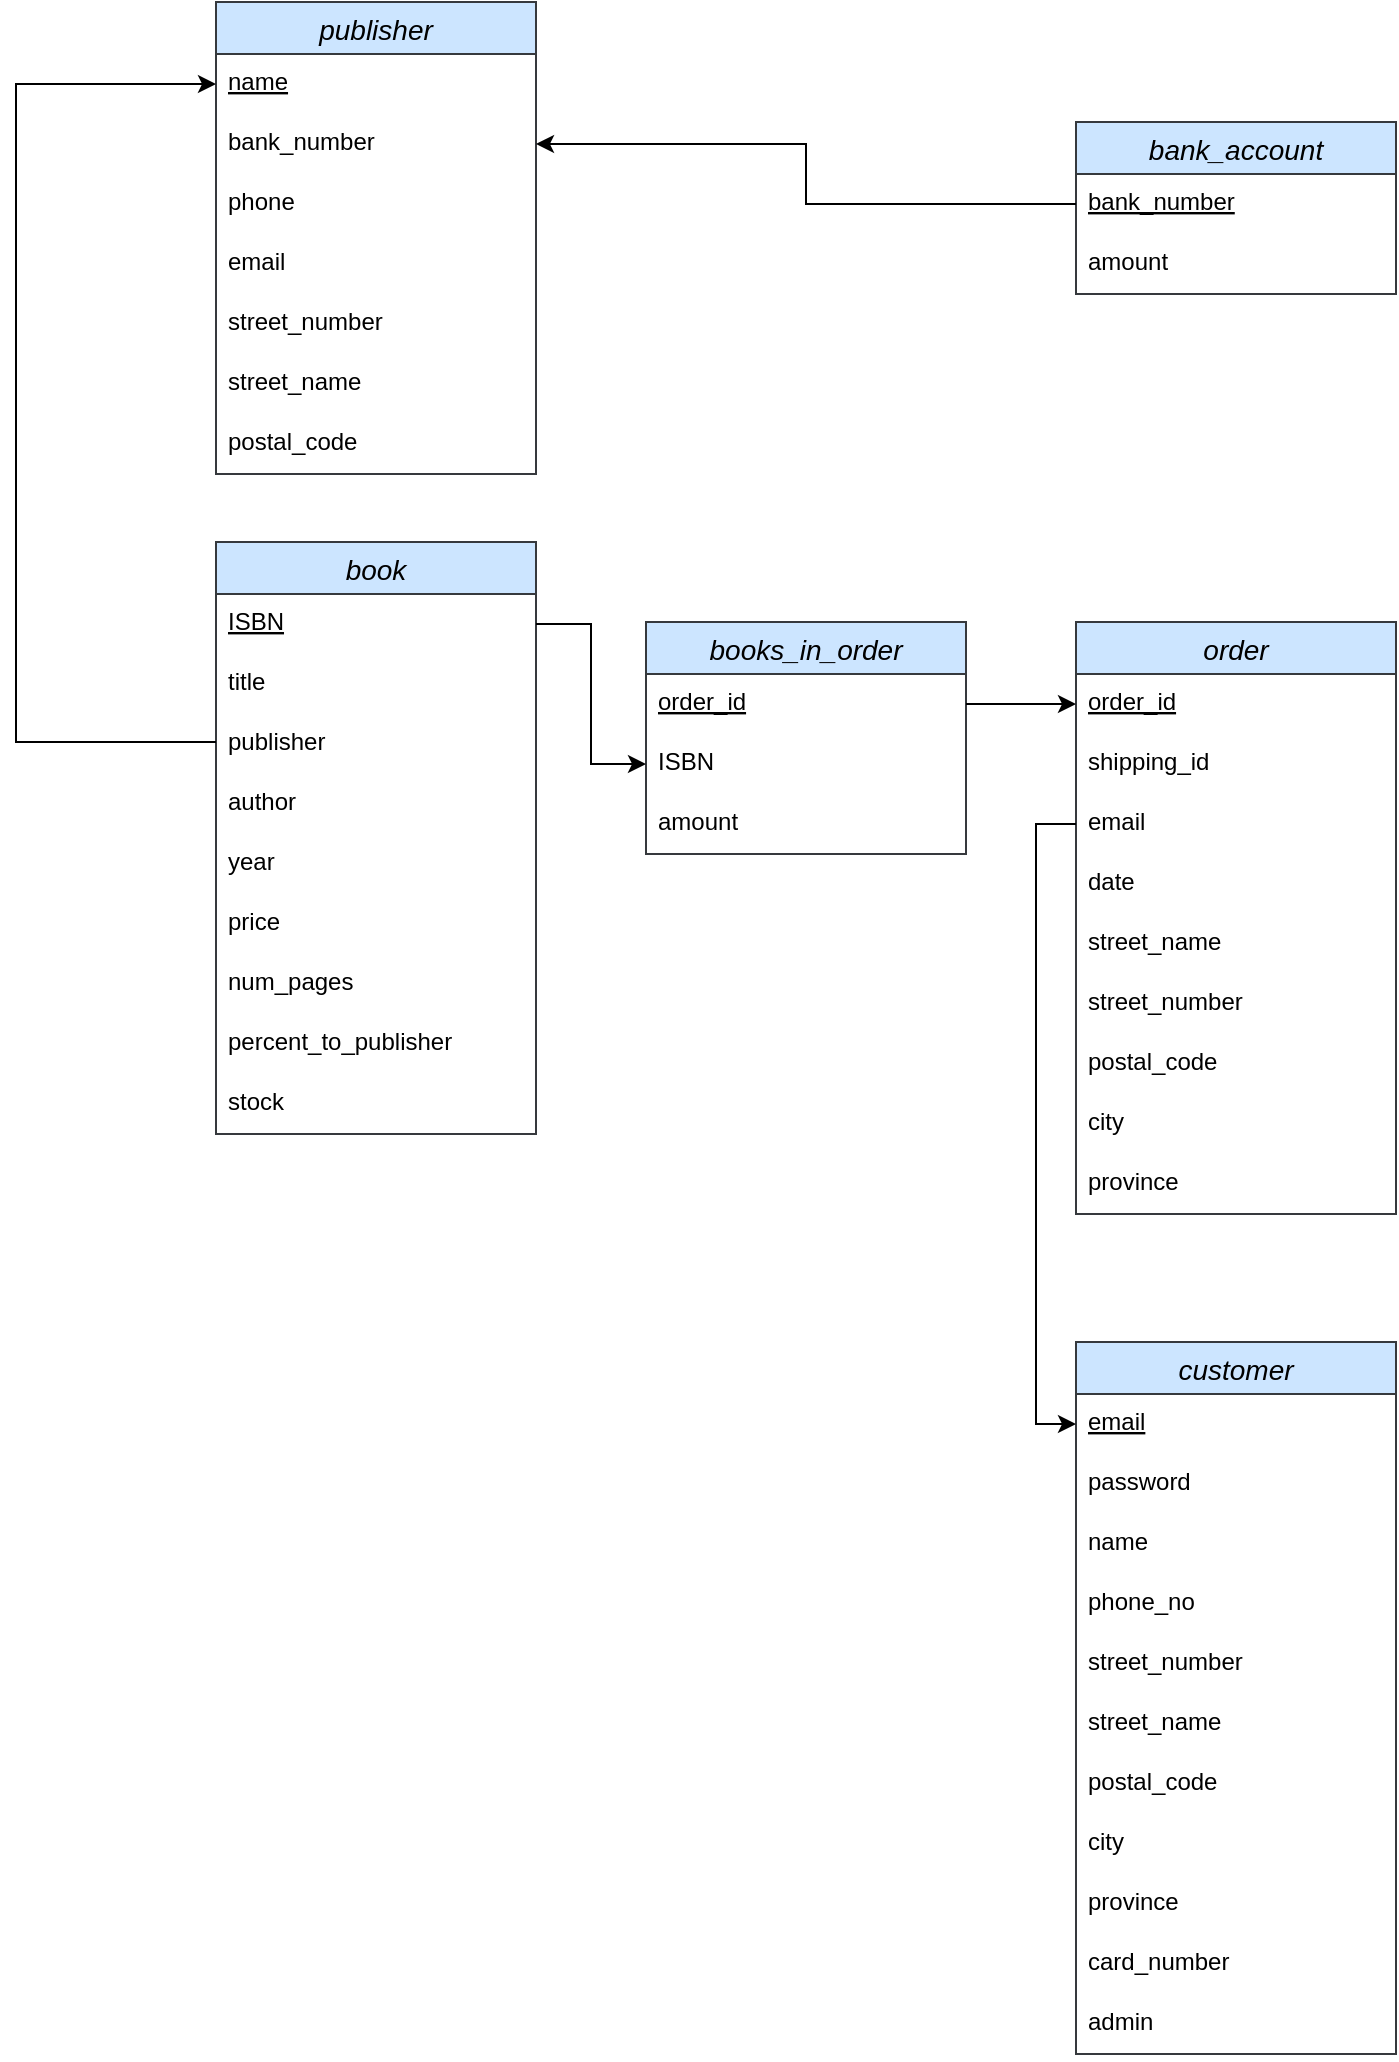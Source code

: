 <mxfile version="15.7.3" type="device"><diagram id="RqK3ymBj19yfAoY9_Qag" name="Page-1"><mxGraphModel dx="2062" dy="1225" grid="1" gridSize="10" guides="1" tooltips="1" connect="1" arrows="1" fold="1" page="1" pageScale="1" pageWidth="850" pageHeight="1100" math="0" shadow="0"><root><mxCell id="0"/><mxCell id="1" parent="0"/><mxCell id="av9gL7qF32MVOeswNTwn-1" value="order" style="swimlane;fontStyle=2;childLayout=stackLayout;horizontal=1;startSize=26;horizontalStack=0;resizeParent=1;resizeParentMax=0;resizeLast=0;collapsible=1;marginBottom=0;align=center;fontSize=14;fillColor=#cce5ff;strokeColor=#36393d;" parent="1" vertex="1"><mxGeometry x="560" y="310" width="160" height="296" as="geometry"/></mxCell><mxCell id="av9gL7qF32MVOeswNTwn-2" value="order_id" style="text;strokeColor=none;fillColor=none;spacingLeft=4;spacingRight=4;overflow=hidden;rotatable=0;points=[[0,0.5],[1,0.5]];portConstraint=eastwest;fontSize=12;fontStyle=4" parent="av9gL7qF32MVOeswNTwn-1" vertex="1"><mxGeometry y="26" width="160" height="30" as="geometry"/></mxCell><mxCell id="av9gL7qF32MVOeswNTwn-3" value="shipping_id" style="text;strokeColor=none;fillColor=none;spacingLeft=4;spacingRight=4;overflow=hidden;rotatable=0;points=[[0,0.5],[1,0.5]];portConstraint=eastwest;fontSize=12;" parent="av9gL7qF32MVOeswNTwn-1" vertex="1"><mxGeometry y="56" width="160" height="30" as="geometry"/></mxCell><mxCell id="av9gL7qF32MVOeswNTwn-38" value="email" style="text;strokeColor=none;fillColor=none;spacingLeft=4;spacingRight=4;overflow=hidden;rotatable=0;points=[[0,0.5],[1,0.5]];portConstraint=eastwest;fontSize=12;fontColor=#000000;" parent="av9gL7qF32MVOeswNTwn-1" vertex="1"><mxGeometry y="86" width="160" height="30" as="geometry"/></mxCell><mxCell id="SebVFG_FTjfVS3QZhbrN-1" value="date" style="text;strokeColor=none;fillColor=none;spacingLeft=4;spacingRight=4;overflow=hidden;rotatable=0;points=[[0,0.5],[1,0.5]];portConstraint=eastwest;fontSize=12;fontColor=#000000;" parent="av9gL7qF32MVOeswNTwn-1" vertex="1"><mxGeometry y="116" width="160" height="30" as="geometry"/></mxCell><mxCell id="DzYC63JbXZhnh63wIhC3-1" value="street_name" style="text;strokeColor=none;fillColor=none;spacingLeft=4;spacingRight=4;overflow=hidden;rotatable=0;points=[[0,0.5],[1,0.5]];portConstraint=eastwest;fontSize=12;" vertex="1" parent="av9gL7qF32MVOeswNTwn-1"><mxGeometry y="146" width="160" height="30" as="geometry"/></mxCell><mxCell id="DzYC63JbXZhnh63wIhC3-2" value="street_number " style="text;strokeColor=none;fillColor=none;spacingLeft=4;spacingRight=4;overflow=hidden;rotatable=0;points=[[0,0.5],[1,0.5]];portConstraint=eastwest;fontSize=12;" vertex="1" parent="av9gL7qF32MVOeswNTwn-1"><mxGeometry y="176" width="160" height="30" as="geometry"/></mxCell><mxCell id="DzYC63JbXZhnh63wIhC3-3" value="postal_code" style="text;strokeColor=none;fillColor=none;spacingLeft=4;spacingRight=4;overflow=hidden;rotatable=0;points=[[0,0.5],[1,0.5]];portConstraint=eastwest;fontSize=12;" vertex="1" parent="av9gL7qF32MVOeswNTwn-1"><mxGeometry y="206" width="160" height="30" as="geometry"/></mxCell><mxCell id="DzYC63JbXZhnh63wIhC3-4" value="city" style="text;strokeColor=none;fillColor=none;spacingLeft=4;spacingRight=4;overflow=hidden;rotatable=0;points=[[0,0.5],[1,0.5]];portConstraint=eastwest;fontSize=12;fontColor=#000000;" vertex="1" parent="av9gL7qF32MVOeswNTwn-1"><mxGeometry y="236" width="160" height="30" as="geometry"/></mxCell><mxCell id="DzYC63JbXZhnh63wIhC3-5" value="province" style="text;strokeColor=none;fillColor=none;spacingLeft=4;spacingRight=4;overflow=hidden;rotatable=0;points=[[0,0.5],[1,0.5]];portConstraint=eastwest;fontSize=12;fontColor=#000000;" vertex="1" parent="av9gL7qF32MVOeswNTwn-1"><mxGeometry y="266" width="160" height="30" as="geometry"/></mxCell><mxCell id="av9gL7qF32MVOeswNTwn-5" value="book" style="swimlane;fontStyle=2;childLayout=stackLayout;horizontal=1;startSize=26;horizontalStack=0;resizeParent=1;resizeParentMax=0;resizeLast=0;collapsible=1;marginBottom=0;align=center;fontSize=14;fillColor=#cce5ff;strokeColor=#36393d;" parent="1" vertex="1"><mxGeometry x="130" y="270" width="160" height="296" as="geometry"/></mxCell><mxCell id="av9gL7qF32MVOeswNTwn-6" value="ISBN" style="text;strokeColor=none;fillColor=none;spacingLeft=4;spacingRight=4;overflow=hidden;rotatable=0;points=[[0,0.5],[1,0.5]];portConstraint=eastwest;fontSize=12;fontStyle=4" parent="av9gL7qF32MVOeswNTwn-5" vertex="1"><mxGeometry y="26" width="160" height="30" as="geometry"/></mxCell><mxCell id="av9gL7qF32MVOeswNTwn-7" value="title" style="text;strokeColor=none;fillColor=none;spacingLeft=4;spacingRight=4;overflow=hidden;rotatable=0;points=[[0,0.5],[1,0.5]];portConstraint=eastwest;fontSize=12;" parent="av9gL7qF32MVOeswNTwn-5" vertex="1"><mxGeometry y="56" width="160" height="30" as="geometry"/></mxCell><mxCell id="av9gL7qF32MVOeswNTwn-36" value="publisher " style="text;strokeColor=none;fillColor=none;spacingLeft=4;spacingRight=4;overflow=hidden;rotatable=0;points=[[0,0.5],[1,0.5]];portConstraint=eastwest;fontSize=12;fontColor=#000000;" parent="av9gL7qF32MVOeswNTwn-5" vertex="1"><mxGeometry y="86" width="160" height="30" as="geometry"/></mxCell><mxCell id="av9gL7qF32MVOeswNTwn-8" value="author" style="text;strokeColor=none;fillColor=none;spacingLeft=4;spacingRight=4;overflow=hidden;rotatable=0;points=[[0,0.5],[1,0.5]];portConstraint=eastwest;fontSize=12;" parent="av9gL7qF32MVOeswNTwn-5" vertex="1"><mxGeometry y="116" width="160" height="30" as="geometry"/></mxCell><mxCell id="av9gL7qF32MVOeswNTwn-9" value="year" style="text;strokeColor=none;fillColor=none;spacingLeft=4;spacingRight=4;overflow=hidden;rotatable=0;points=[[0,0.5],[1,0.5]];portConstraint=eastwest;fontSize=12;" parent="av9gL7qF32MVOeswNTwn-5" vertex="1"><mxGeometry y="146" width="160" height="30" as="geometry"/></mxCell><mxCell id="av9gL7qF32MVOeswNTwn-10" value="price" style="text;strokeColor=none;fillColor=none;spacingLeft=4;spacingRight=4;overflow=hidden;rotatable=0;points=[[0,0.5],[1,0.5]];portConstraint=eastwest;fontSize=12;" parent="av9gL7qF32MVOeswNTwn-5" vertex="1"><mxGeometry y="176" width="160" height="30" as="geometry"/></mxCell><mxCell id="av9gL7qF32MVOeswNTwn-11" value="num_pages" style="text;strokeColor=none;fillColor=none;spacingLeft=4;spacingRight=4;overflow=hidden;rotatable=0;points=[[0,0.5],[1,0.5]];portConstraint=eastwest;fontSize=12;" parent="av9gL7qF32MVOeswNTwn-5" vertex="1"><mxGeometry y="206" width="160" height="30" as="geometry"/></mxCell><mxCell id="av9gL7qF32MVOeswNTwn-12" value="percent_to_publisher" style="text;strokeColor=none;fillColor=none;spacingLeft=4;spacingRight=4;overflow=hidden;rotatable=0;points=[[0,0.5],[1,0.5]];portConstraint=eastwest;fontSize=12;" parent="av9gL7qF32MVOeswNTwn-5" vertex="1"><mxGeometry y="236" width="160" height="30" as="geometry"/></mxCell><mxCell id="av9gL7qF32MVOeswNTwn-13" value="stock" style="text;strokeColor=none;fillColor=none;spacingLeft=4;spacingRight=4;overflow=hidden;rotatable=0;points=[[0,0.5],[1,0.5]];portConstraint=eastwest;fontSize=12;" parent="av9gL7qF32MVOeswNTwn-5" vertex="1"><mxGeometry y="266" width="160" height="30" as="geometry"/></mxCell><mxCell id="av9gL7qF32MVOeswNTwn-14" value="publisher" style="swimlane;fontStyle=2;childLayout=stackLayout;horizontal=1;startSize=26;horizontalStack=0;resizeParent=1;resizeParentMax=0;resizeLast=0;collapsible=1;marginBottom=0;align=center;fontSize=14;fillColor=#cce5ff;strokeColor=#36393d;" parent="1" vertex="1"><mxGeometry x="130" width="160" height="236" as="geometry"/></mxCell><mxCell id="av9gL7qF32MVOeswNTwn-15" value="name" style="text;strokeColor=none;fillColor=none;spacingLeft=4;spacingRight=4;overflow=hidden;rotatable=0;points=[[0,0.5],[1,0.5]];portConstraint=eastwest;fontSize=12;fontStyle=4" parent="av9gL7qF32MVOeswNTwn-14" vertex="1"><mxGeometry y="26" width="160" height="30" as="geometry"/></mxCell><mxCell id="av9gL7qF32MVOeswNTwn-42" value="bank_number" style="text;strokeColor=none;fillColor=none;spacingLeft=4;spacingRight=4;overflow=hidden;rotatable=0;points=[[0,0.5],[1,0.5]];portConstraint=eastwest;fontSize=12;fontColor=#000000;" parent="av9gL7qF32MVOeswNTwn-14" vertex="1"><mxGeometry y="56" width="160" height="30" as="geometry"/></mxCell><mxCell id="av9gL7qF32MVOeswNTwn-16" value="phone" style="text;strokeColor=none;fillColor=none;spacingLeft=4;spacingRight=4;overflow=hidden;rotatable=0;points=[[0,0.5],[1,0.5]];portConstraint=eastwest;fontSize=12;" parent="av9gL7qF32MVOeswNTwn-14" vertex="1"><mxGeometry y="86" width="160" height="30" as="geometry"/></mxCell><mxCell id="av9gL7qF32MVOeswNTwn-17" value="email" style="text;strokeColor=none;fillColor=none;spacingLeft=4;spacingRight=4;overflow=hidden;rotatable=0;points=[[0,0.5],[1,0.5]];portConstraint=eastwest;fontSize=12;" parent="av9gL7qF32MVOeswNTwn-14" vertex="1"><mxGeometry y="116" width="160" height="30" as="geometry"/></mxCell><mxCell id="av9gL7qF32MVOeswNTwn-18" value="street_number" style="text;strokeColor=none;fillColor=none;spacingLeft=4;spacingRight=4;overflow=hidden;rotatable=0;points=[[0,0.5],[1,0.5]];portConstraint=eastwest;fontSize=12;" parent="av9gL7qF32MVOeswNTwn-14" vertex="1"><mxGeometry y="146" width="160" height="30" as="geometry"/></mxCell><mxCell id="av9gL7qF32MVOeswNTwn-19" value="street_name" style="text;strokeColor=none;fillColor=none;spacingLeft=4;spacingRight=4;overflow=hidden;rotatable=0;points=[[0,0.5],[1,0.5]];portConstraint=eastwest;fontSize=12;" parent="av9gL7qF32MVOeswNTwn-14" vertex="1"><mxGeometry y="176" width="160" height="30" as="geometry"/></mxCell><mxCell id="av9gL7qF32MVOeswNTwn-20" value="postal_code" style="text;strokeColor=none;fillColor=none;spacingLeft=4;spacingRight=4;overflow=hidden;rotatable=0;points=[[0,0.5],[1,0.5]];portConstraint=eastwest;fontSize=12;" parent="av9gL7qF32MVOeswNTwn-14" vertex="1"><mxGeometry y="206" width="160" height="30" as="geometry"/></mxCell><mxCell id="av9gL7qF32MVOeswNTwn-21" value="bank_account" style="swimlane;fontStyle=2;childLayout=stackLayout;horizontal=1;startSize=26;horizontalStack=0;resizeParent=1;resizeParentMax=0;resizeLast=0;collapsible=1;marginBottom=0;align=center;fontSize=14;fillColor=#cce5ff;strokeColor=#36393d;" parent="1" vertex="1"><mxGeometry x="560" y="60" width="160" height="86" as="geometry"/></mxCell><mxCell id="av9gL7qF32MVOeswNTwn-22" value="bank_number" style="text;spacingLeft=4;spacingRight=4;overflow=hidden;rotatable=0;points=[[0,0.5],[1,0.5]];portConstraint=eastwest;fontSize=12;fontStyle=4" parent="av9gL7qF32MVOeswNTwn-21" vertex="1"><mxGeometry y="26" width="160" height="30" as="geometry"/></mxCell><mxCell id="av9gL7qF32MVOeswNTwn-23" value="amount" style="text;strokeColor=none;fillColor=none;spacingLeft=4;spacingRight=4;overflow=hidden;rotatable=0;points=[[0,0.5],[1,0.5]];portConstraint=eastwest;fontSize=12;" parent="av9gL7qF32MVOeswNTwn-21" vertex="1"><mxGeometry y="56" width="160" height="30" as="geometry"/></mxCell><mxCell id="av9gL7qF32MVOeswNTwn-24" value="customer" style="swimlane;fontStyle=2;childLayout=stackLayout;horizontal=1;startSize=26;horizontalStack=0;resizeParent=1;resizeParentMax=0;resizeLast=0;collapsible=1;marginBottom=0;align=center;fontSize=14;fillColor=#cce5ff;strokeColor=#36393d;" parent="1" vertex="1"><mxGeometry x="560" y="670" width="160" height="356" as="geometry"/></mxCell><mxCell id="av9gL7qF32MVOeswNTwn-25" value="email" style="text;strokeColor=none;fillColor=none;spacingLeft=4;spacingRight=4;overflow=hidden;rotatable=0;points=[[0,0.5],[1,0.5]];portConstraint=eastwest;fontSize=12;fontStyle=4" parent="av9gL7qF32MVOeswNTwn-24" vertex="1"><mxGeometry y="26" width="160" height="30" as="geometry"/></mxCell><mxCell id="av9gL7qF32MVOeswNTwn-26" value="password" style="text;strokeColor=none;fillColor=none;spacingLeft=4;spacingRight=4;overflow=hidden;rotatable=0;points=[[0,0.5],[1,0.5]];portConstraint=eastwest;fontSize=12;" parent="av9gL7qF32MVOeswNTwn-24" vertex="1"><mxGeometry y="56" width="160" height="30" as="geometry"/></mxCell><mxCell id="av9gL7qF32MVOeswNTwn-27" value="name" style="text;strokeColor=none;fillColor=none;spacingLeft=4;spacingRight=4;overflow=hidden;rotatable=0;points=[[0,0.5],[1,0.5]];portConstraint=eastwest;fontSize=12;" parent="av9gL7qF32MVOeswNTwn-24" vertex="1"><mxGeometry y="86" width="160" height="30" as="geometry"/></mxCell><mxCell id="av9gL7qF32MVOeswNTwn-28" value="phone_no" style="text;strokeColor=none;fillColor=none;spacingLeft=4;spacingRight=4;overflow=hidden;rotatable=0;points=[[0,0.5],[1,0.5]];portConstraint=eastwest;fontSize=12;" parent="av9gL7qF32MVOeswNTwn-24" vertex="1"><mxGeometry y="116" width="160" height="30" as="geometry"/></mxCell><mxCell id="av9gL7qF32MVOeswNTwn-29" value="street_number " style="text;strokeColor=none;fillColor=none;spacingLeft=4;spacingRight=4;overflow=hidden;rotatable=0;points=[[0,0.5],[1,0.5]];portConstraint=eastwest;fontSize=12;" parent="av9gL7qF32MVOeswNTwn-24" vertex="1"><mxGeometry y="146" width="160" height="30" as="geometry"/></mxCell><mxCell id="av9gL7qF32MVOeswNTwn-30" value="street_name" style="text;strokeColor=none;fillColor=none;spacingLeft=4;spacingRight=4;overflow=hidden;rotatable=0;points=[[0,0.5],[1,0.5]];portConstraint=eastwest;fontSize=12;" parent="av9gL7qF32MVOeswNTwn-24" vertex="1"><mxGeometry y="176" width="160" height="30" as="geometry"/></mxCell><mxCell id="av9gL7qF32MVOeswNTwn-31" value="postal_code" style="text;strokeColor=none;fillColor=none;spacingLeft=4;spacingRight=4;overflow=hidden;rotatable=0;points=[[0,0.5],[1,0.5]];portConstraint=eastwest;fontSize=12;" parent="av9gL7qF32MVOeswNTwn-24" vertex="1"><mxGeometry y="206" width="160" height="30" as="geometry"/></mxCell><mxCell id="DzYC63JbXZhnh63wIhC3-8" value="city" style="text;strokeColor=none;fillColor=none;spacingLeft=4;spacingRight=4;overflow=hidden;rotatable=0;points=[[0,0.5],[1,0.5]];portConstraint=eastwest;fontSize=12;fontColor=#000000;" vertex="1" parent="av9gL7qF32MVOeswNTwn-24"><mxGeometry y="236" width="160" height="30" as="geometry"/></mxCell><mxCell id="DzYC63JbXZhnh63wIhC3-9" value="province" style="text;strokeColor=none;fillColor=none;spacingLeft=4;spacingRight=4;overflow=hidden;rotatable=0;points=[[0,0.5],[1,0.5]];portConstraint=eastwest;fontSize=12;fontColor=#000000;" vertex="1" parent="av9gL7qF32MVOeswNTwn-24"><mxGeometry y="266" width="160" height="30" as="geometry"/></mxCell><mxCell id="DzYC63JbXZhnh63wIhC3-6" value="card_number" style="text;strokeColor=none;fillColor=none;spacingLeft=4;spacingRight=4;overflow=hidden;rotatable=0;points=[[0,0.5],[1,0.5]];portConstraint=eastwest;fontSize=12;fontColor=#000000;" vertex="1" parent="av9gL7qF32MVOeswNTwn-24"><mxGeometry y="296" width="160" height="30" as="geometry"/></mxCell><mxCell id="DzYC63JbXZhnh63wIhC3-7" value="admin" style="text;strokeColor=none;fillColor=none;spacingLeft=4;spacingRight=4;overflow=hidden;rotatable=0;points=[[0,0.5],[1,0.5]];portConstraint=eastwest;fontSize=12;fontColor=#000000;" vertex="1" parent="av9gL7qF32MVOeswNTwn-24"><mxGeometry y="326" width="160" height="30" as="geometry"/></mxCell><mxCell id="av9gL7qF32MVOeswNTwn-32" value="books_in_order" style="swimlane;fontStyle=2;childLayout=stackLayout;horizontal=1;startSize=26;horizontalStack=0;resizeParent=1;resizeParentMax=0;resizeLast=0;collapsible=1;marginBottom=0;align=center;fontSize=14;fillColor=#cce5ff;strokeColor=#36393d;" parent="1" vertex="1"><mxGeometry x="345" y="310" width="160" height="116" as="geometry"/></mxCell><mxCell id="av9gL7qF32MVOeswNTwn-33" value="order_id" style="text;strokeColor=none;fillColor=none;spacingLeft=4;spacingRight=4;overflow=hidden;rotatable=0;points=[[0,0.5],[1,0.5]];portConstraint=eastwest;fontSize=12;fontStyle=4" parent="av9gL7qF32MVOeswNTwn-32" vertex="1"><mxGeometry y="26" width="160" height="30" as="geometry"/></mxCell><mxCell id="av9gL7qF32MVOeswNTwn-34" value="ISBN" style="text;strokeColor=none;fillColor=none;spacingLeft=4;spacingRight=4;overflow=hidden;rotatable=0;points=[[0,0.5],[1,0.5]];portConstraint=eastwest;fontSize=12;" parent="av9gL7qF32MVOeswNTwn-32" vertex="1"><mxGeometry y="56" width="160" height="30" as="geometry"/></mxCell><mxCell id="av9gL7qF32MVOeswNTwn-35" value="amount" style="text;strokeColor=none;fillColor=none;spacingLeft=4;spacingRight=4;overflow=hidden;rotatable=0;points=[[0,0.5],[1,0.5]];portConstraint=eastwest;fontSize=12;fontColor=#000000;" parent="av9gL7qF32MVOeswNTwn-32" vertex="1"><mxGeometry y="86" width="160" height="30" as="geometry"/></mxCell><mxCell id="av9gL7qF32MVOeswNTwn-37" style="edgeStyle=orthogonalEdgeStyle;rounded=0;orthogonalLoop=1;jettySize=auto;html=1;entryX=0;entryY=0.5;entryDx=0;entryDy=0;fontColor=#000000;" parent="1" source="av9gL7qF32MVOeswNTwn-5" target="av9gL7qF32MVOeswNTwn-15" edge="1"><mxGeometry relative="1" as="geometry"><Array as="points"><mxPoint x="30" y="370"/><mxPoint x="30" y="41"/></Array></mxGeometry></mxCell><mxCell id="av9gL7qF32MVOeswNTwn-39" style="edgeStyle=orthogonalEdgeStyle;rounded=0;orthogonalLoop=1;jettySize=auto;html=1;entryX=0;entryY=0.5;entryDx=0;entryDy=0;fontColor=#000000;" parent="1" source="av9gL7qF32MVOeswNTwn-38" target="av9gL7qF32MVOeswNTwn-25" edge="1"><mxGeometry relative="1" as="geometry"/></mxCell><mxCell id="av9gL7qF32MVOeswNTwn-40" style="edgeStyle=orthogonalEdgeStyle;rounded=0;orthogonalLoop=1;jettySize=auto;html=1;exitX=1;exitY=0.5;exitDx=0;exitDy=0;entryX=0;entryY=0.5;entryDx=0;entryDy=0;fontColor=#000000;" parent="1" source="av9gL7qF32MVOeswNTwn-33" target="av9gL7qF32MVOeswNTwn-2" edge="1"><mxGeometry relative="1" as="geometry"/></mxCell><mxCell id="av9gL7qF32MVOeswNTwn-41" style="edgeStyle=orthogonalEdgeStyle;rounded=0;orthogonalLoop=1;jettySize=auto;html=1;exitX=1;exitY=0.5;exitDx=0;exitDy=0;entryX=0;entryY=0.5;entryDx=0;entryDy=0;fontColor=#000000;" parent="1" source="av9gL7qF32MVOeswNTwn-6" target="av9gL7qF32MVOeswNTwn-34" edge="1"><mxGeometry relative="1" as="geometry"/></mxCell><mxCell id="av9gL7qF32MVOeswNTwn-43" style="edgeStyle=orthogonalEdgeStyle;rounded=0;orthogonalLoop=1;jettySize=auto;html=1;entryX=1;entryY=0.5;entryDx=0;entryDy=0;fontColor=#000000;" parent="1" source="av9gL7qF32MVOeswNTwn-22" target="av9gL7qF32MVOeswNTwn-42" edge="1"><mxGeometry relative="1" as="geometry"/></mxCell></root></mxGraphModel></diagram></mxfile>